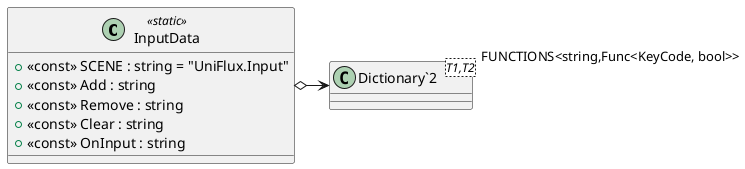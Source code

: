 @startuml
class InputData <<static>> {
    + <<const>> SCENE : string = "UniFlux.Input"
    + <<const>> Add : string
    + <<const>> Remove : string
    + <<const>> Clear : string
    + <<const>> OnInput : string
}
class "Dictionary`2"<T1,T2> {
}
InputData o-> "FUNCTIONS<string,Func<KeyCode, bool>>" "Dictionary`2"
@enduml

